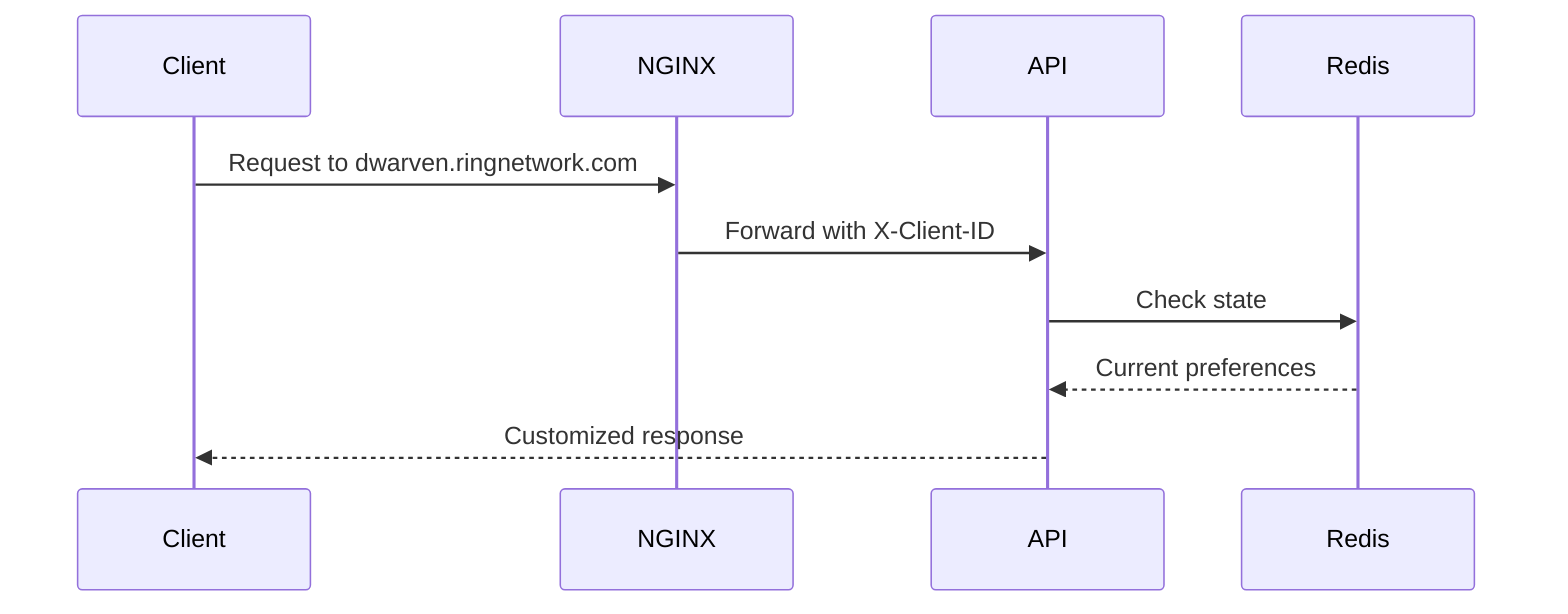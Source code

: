 sequenceDiagram
    Client->>NGINX: Request to dwarven.ringnetwork.com
    NGINX->>API: Forward with X-Client-ID
    API->>Redis: Check state
    Redis-->>API: Current preferences
    API-->>Client: Customized response